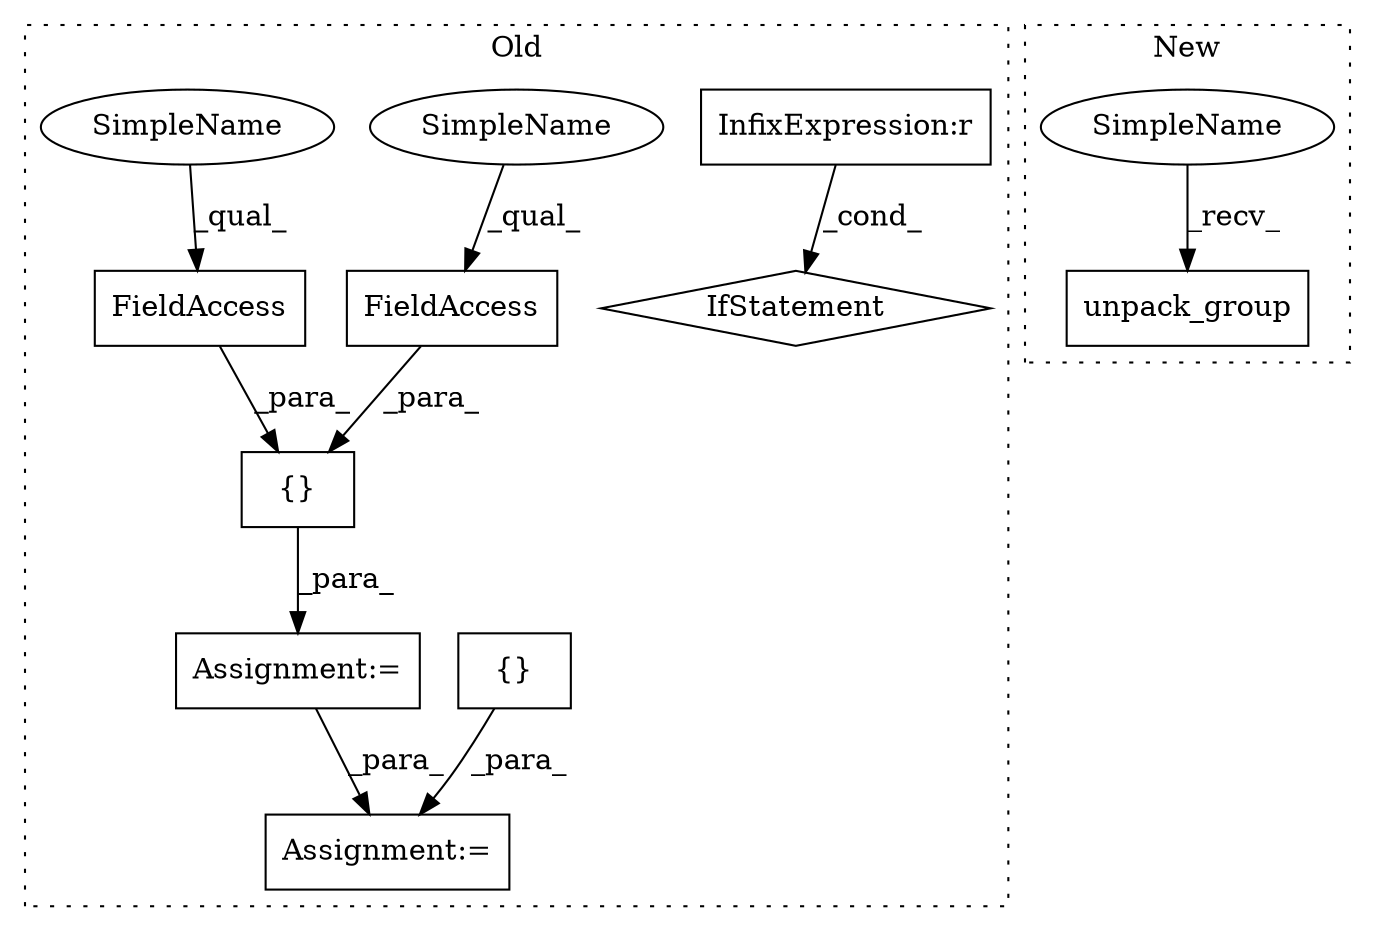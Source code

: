 digraph G {
subgraph cluster0 {
1 [label="IfStatement" a="25" s="8889,8968" l="4,2" shape="diamond"];
3 [label="{}" a="4" s="9132,9178" l="1,1" shape="box"];
4 [label="InfixExpression:r" a="27" s="8921" l="4" shape="box"];
5 [label="{}" a="4" s="8535,8581" l="1,1" shape="box"];
6 [label="FieldAccess" a="22" s="8536" l="22" shape="box"];
7 [label="FieldAccess" a="22" s="8559" l="22" shape="box"];
8 [label="Assignment:=" a="7" s="9121" l="2" shape="box"];
9 [label="Assignment:=" a="7" s="8524" l="2" shape="box"];
10 [label="SimpleName" a="42" s="8559" l="11" shape="ellipse"];
11 [label="SimpleName" a="42" s="8536" l="11" shape="ellipse"];
label = "Old";
style="dotted";
}
subgraph cluster1 {
2 [label="unpack_group" a="32" s="9680" l="14" shape="box"];
12 [label="SimpleName" a="42" s="9668" l="11" shape="ellipse"];
label = "New";
style="dotted";
}
3 -> 8 [label="_para_"];
4 -> 1 [label="_cond_"];
5 -> 9 [label="_para_"];
6 -> 5 [label="_para_"];
7 -> 5 [label="_para_"];
9 -> 8 [label="_para_"];
10 -> 7 [label="_qual_"];
11 -> 6 [label="_qual_"];
12 -> 2 [label="_recv_"];
}